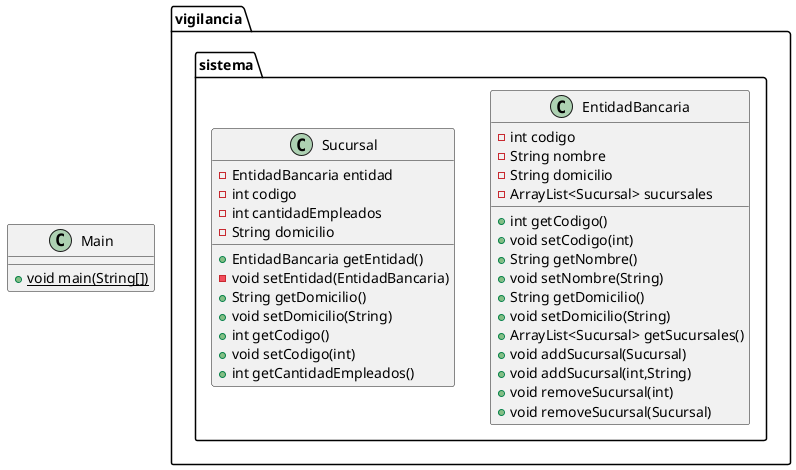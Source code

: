 @startuml
class vigilancia.sistema.EntidadBancaria {
- int codigo
- String nombre
- String domicilio
- ArrayList<Sucursal> sucursales
+ int getCodigo()
+ void setCodigo(int)
+ String getNombre()
+ void setNombre(String)
+ String getDomicilio()
+ void setDomicilio(String)
+ ArrayList<Sucursal> getSucursales()
+ void addSucursal(Sucursal)
+ void addSucursal(int,String)
+ void removeSucursal(int)
+ void removeSucursal(Sucursal)
}


class vigilancia.sistema.Sucursal {
- EntidadBancaria entidad
- int codigo
- int cantidadEmpleados
- String domicilio
+ EntidadBancaria getEntidad()
- void setEntidad(EntidadBancaria)
+ String getDomicilio()
+ void setDomicilio(String)
+ int getCodigo()
+ void setCodigo(int)
+ int getCantidadEmpleados()
}


class Main {
+ {static} void main(String[])
}

@enduml